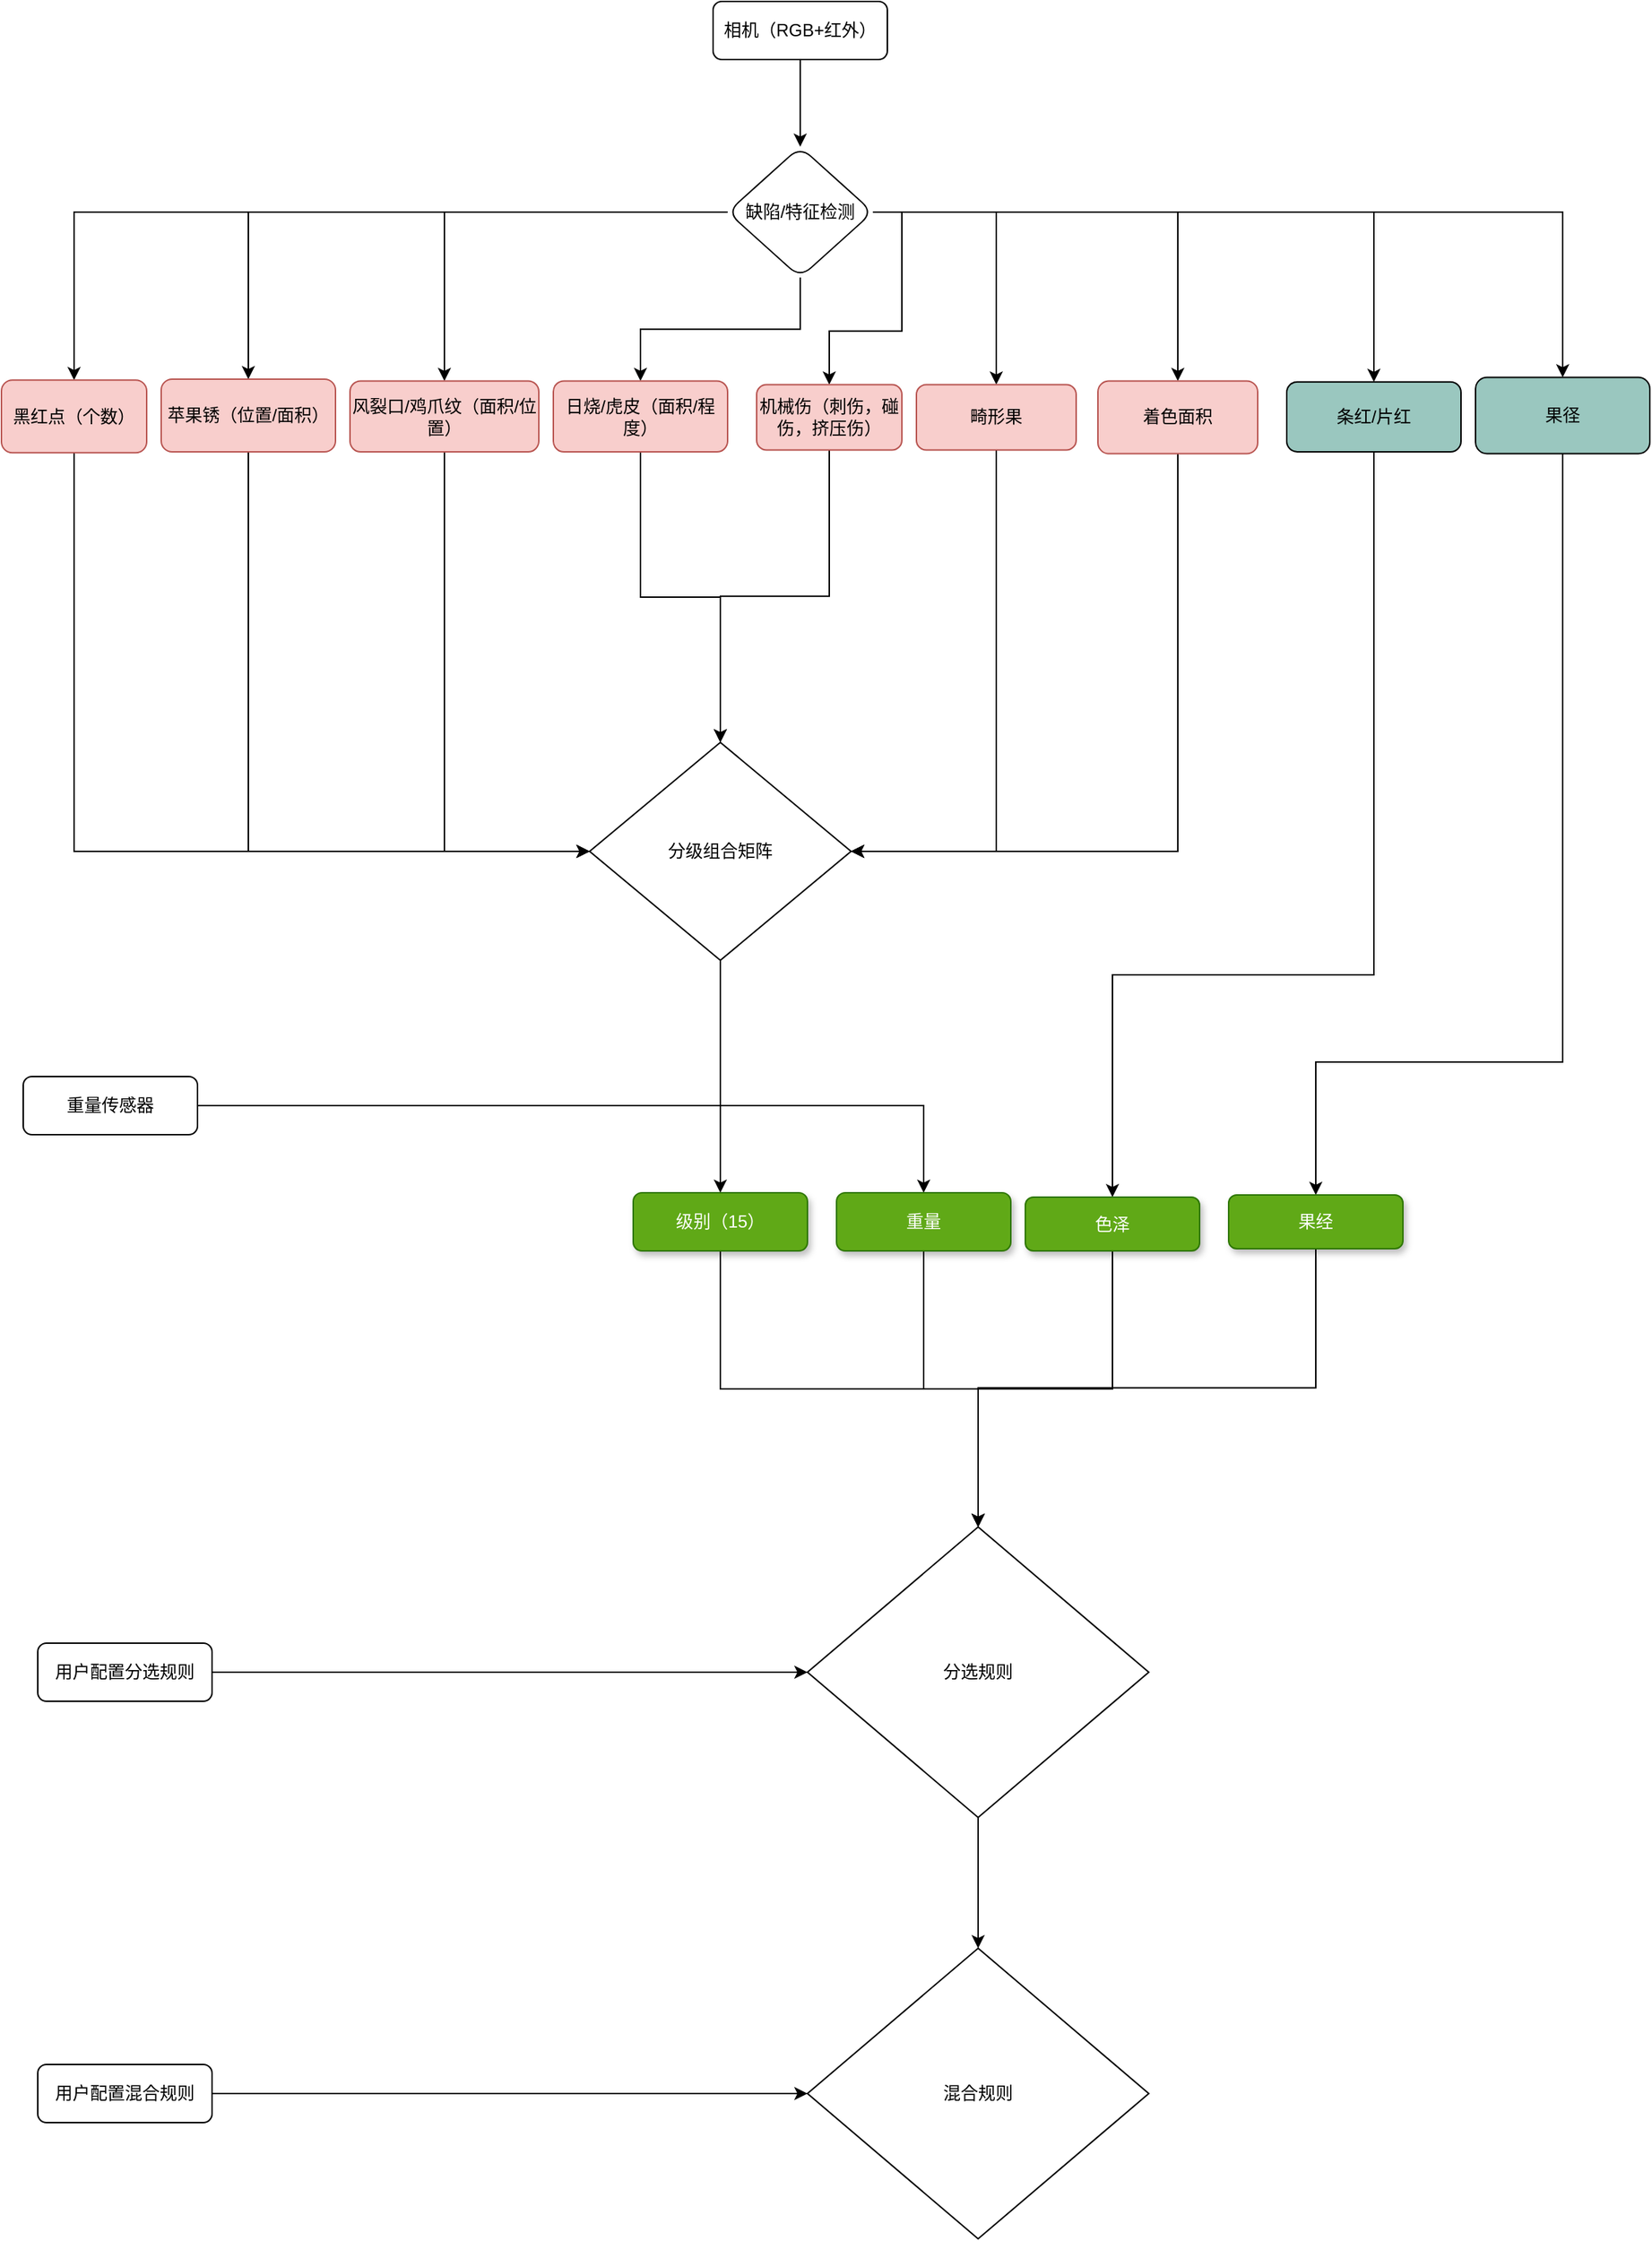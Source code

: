 <mxfile version="13.6.5" type="github">
  <diagram id="C5RBs43oDa-KdzZeNtuy" name="Page-1">
    <mxGraphModel dx="2066" dy="1163" grid="1" gridSize="10" guides="1" tooltips="1" connect="1" arrows="1" fold="1" page="1" pageScale="1" pageWidth="1169" pageHeight="827" math="0" shadow="0">
      <root>
        <mxCell id="WIyWlLk6GJQsqaUBKTNV-0" />
        <mxCell id="WIyWlLk6GJQsqaUBKTNV-1" parent="WIyWlLk6GJQsqaUBKTNV-0" />
        <mxCell id="UW98S7ijKTjuYcUrlLJn-1" value="" style="edgeStyle=orthogonalEdgeStyle;rounded=0;orthogonalLoop=1;jettySize=auto;html=1;" edge="1" parent="WIyWlLk6GJQsqaUBKTNV-1" source="WIyWlLk6GJQsqaUBKTNV-3" target="UW98S7ijKTjuYcUrlLJn-0">
          <mxGeometry relative="1" as="geometry" />
        </mxCell>
        <mxCell id="WIyWlLk6GJQsqaUBKTNV-3" value="相机（RGB+红外）" style="rounded=1;whiteSpace=wrap;html=1;fontSize=12;glass=0;strokeWidth=1;shadow=0;" parent="WIyWlLk6GJQsqaUBKTNV-1" vertex="1">
          <mxGeometry x="515" y="30" width="120" height="40" as="geometry" />
        </mxCell>
        <mxCell id="UW98S7ijKTjuYcUrlLJn-3" value="" style="edgeStyle=orthogonalEdgeStyle;rounded=0;orthogonalLoop=1;jettySize=auto;html=1;" edge="1" parent="WIyWlLk6GJQsqaUBKTNV-1" source="UW98S7ijKTjuYcUrlLJn-0" target="UW98S7ijKTjuYcUrlLJn-2">
          <mxGeometry relative="1" as="geometry" />
        </mxCell>
        <mxCell id="UW98S7ijKTjuYcUrlLJn-5" value="" style="edgeStyle=orthogonalEdgeStyle;rounded=0;orthogonalLoop=1;jettySize=auto;html=1;exitX=0;exitY=0.5;exitDx=0;exitDy=0;" edge="1" parent="WIyWlLk6GJQsqaUBKTNV-1" source="UW98S7ijKTjuYcUrlLJn-0" target="UW98S7ijKTjuYcUrlLJn-4">
          <mxGeometry relative="1" as="geometry" />
        </mxCell>
        <mxCell id="UW98S7ijKTjuYcUrlLJn-11" style="edgeStyle=orthogonalEdgeStyle;rounded=0;orthogonalLoop=1;jettySize=auto;html=1;exitX=1;exitY=0.5;exitDx=0;exitDy=0;" edge="1" parent="WIyWlLk6GJQsqaUBKTNV-1" source="UW98S7ijKTjuYcUrlLJn-0" target="UW98S7ijKTjuYcUrlLJn-12">
          <mxGeometry relative="1" as="geometry">
            <mxPoint x="745" y="330" as="targetPoint" />
          </mxGeometry>
        </mxCell>
        <mxCell id="UW98S7ijKTjuYcUrlLJn-13" style="edgeStyle=orthogonalEdgeStyle;rounded=0;orthogonalLoop=1;jettySize=auto;html=1;exitX=1;exitY=0.5;exitDx=0;exitDy=0;entryX=0.5;entryY=0;entryDx=0;entryDy=0;" edge="1" parent="WIyWlLk6GJQsqaUBKTNV-1" source="UW98S7ijKTjuYcUrlLJn-0" target="UW98S7ijKTjuYcUrlLJn-14">
          <mxGeometry relative="1" as="geometry">
            <mxPoint x="815" y="360" as="targetPoint" />
          </mxGeometry>
        </mxCell>
        <mxCell id="UW98S7ijKTjuYcUrlLJn-17" style="edgeStyle=orthogonalEdgeStyle;rounded=0;orthogonalLoop=1;jettySize=auto;html=1;entryX=0.5;entryY=0;entryDx=0;entryDy=0;" edge="1" parent="WIyWlLk6GJQsqaUBKTNV-1" source="UW98S7ijKTjuYcUrlLJn-0" target="UW98S7ijKTjuYcUrlLJn-18">
          <mxGeometry relative="1" as="geometry">
            <mxPoint x="655" y="360" as="targetPoint" />
          </mxGeometry>
        </mxCell>
        <mxCell id="UW98S7ijKTjuYcUrlLJn-20" style="edgeStyle=orthogonalEdgeStyle;rounded=0;orthogonalLoop=1;jettySize=auto;html=1;exitX=1;exitY=0.5;exitDx=0;exitDy=0;" edge="1" parent="WIyWlLk6GJQsqaUBKTNV-1" source="UW98S7ijKTjuYcUrlLJn-0" target="UW98S7ijKTjuYcUrlLJn-19">
          <mxGeometry relative="1" as="geometry" />
        </mxCell>
        <mxCell id="UW98S7ijKTjuYcUrlLJn-23" style="edgeStyle=orthogonalEdgeStyle;rounded=0;orthogonalLoop=1;jettySize=auto;html=1;" edge="1" parent="WIyWlLk6GJQsqaUBKTNV-1" source="UW98S7ijKTjuYcUrlLJn-0" target="UW98S7ijKTjuYcUrlLJn-22">
          <mxGeometry relative="1" as="geometry" />
        </mxCell>
        <mxCell id="UW98S7ijKTjuYcUrlLJn-24" style="edgeStyle=orthogonalEdgeStyle;rounded=0;orthogonalLoop=1;jettySize=auto;html=1;exitX=0.5;exitY=1;exitDx=0;exitDy=0;" edge="1" parent="WIyWlLk6GJQsqaUBKTNV-1" source="UW98S7ijKTjuYcUrlLJn-0" target="UW98S7ijKTjuYcUrlLJn-9">
          <mxGeometry relative="1" as="geometry" />
        </mxCell>
        <mxCell id="UW98S7ijKTjuYcUrlLJn-25" style="edgeStyle=orthogonalEdgeStyle;rounded=0;orthogonalLoop=1;jettySize=auto;html=1;exitX=0;exitY=0.5;exitDx=0;exitDy=0;" edge="1" parent="WIyWlLk6GJQsqaUBKTNV-1" source="UW98S7ijKTjuYcUrlLJn-0" target="UW98S7ijKTjuYcUrlLJn-6">
          <mxGeometry relative="1" as="geometry" />
        </mxCell>
        <mxCell id="UW98S7ijKTjuYcUrlLJn-0" value="缺陷/特征检测" style="rhombus;whiteSpace=wrap;html=1;rounded=1;shadow=0;strokeWidth=1;glass=0;" vertex="1" parent="WIyWlLk6GJQsqaUBKTNV-1">
          <mxGeometry x="525" y="130" width="100" height="90" as="geometry" />
        </mxCell>
        <mxCell id="UW98S7ijKTjuYcUrlLJn-28" style="edgeStyle=orthogonalEdgeStyle;rounded=0;orthogonalLoop=1;jettySize=auto;html=1;entryX=0;entryY=0.5;entryDx=0;entryDy=0;exitX=0.5;exitY=1;exitDx=0;exitDy=0;" edge="1" parent="WIyWlLk6GJQsqaUBKTNV-1" source="UW98S7ijKTjuYcUrlLJn-2" target="UW98S7ijKTjuYcUrlLJn-26">
          <mxGeometry relative="1" as="geometry" />
        </mxCell>
        <mxCell id="UW98S7ijKTjuYcUrlLJn-2" value="黑红点（个数）" style="whiteSpace=wrap;html=1;rounded=1;shadow=0;strokeWidth=1;glass=0;fillColor=#f8cecc;strokeColor=#b85450;" vertex="1" parent="WIyWlLk6GJQsqaUBKTNV-1">
          <mxGeometry x="25" y="290.63" width="100" height="50" as="geometry" />
        </mxCell>
        <mxCell id="UW98S7ijKTjuYcUrlLJn-29" style="edgeStyle=orthogonalEdgeStyle;rounded=0;orthogonalLoop=1;jettySize=auto;html=1;entryX=0;entryY=0.5;entryDx=0;entryDy=0;exitX=0.5;exitY=1;exitDx=0;exitDy=0;" edge="1" parent="WIyWlLk6GJQsqaUBKTNV-1" source="UW98S7ijKTjuYcUrlLJn-4" target="UW98S7ijKTjuYcUrlLJn-26">
          <mxGeometry relative="1" as="geometry" />
        </mxCell>
        <mxCell id="UW98S7ijKTjuYcUrlLJn-4" value="苹果锈（位置/面积）" style="whiteSpace=wrap;html=1;rounded=1;shadow=0;strokeWidth=1;glass=0;fillColor=#f8cecc;strokeColor=#b85450;" vertex="1" parent="WIyWlLk6GJQsqaUBKTNV-1">
          <mxGeometry x="135" y="290" width="120" height="50" as="geometry" />
        </mxCell>
        <mxCell id="UW98S7ijKTjuYcUrlLJn-30" style="edgeStyle=orthogonalEdgeStyle;rounded=0;orthogonalLoop=1;jettySize=auto;html=1;exitX=0.5;exitY=1;exitDx=0;exitDy=0;entryX=0;entryY=0.5;entryDx=0;entryDy=0;" edge="1" parent="WIyWlLk6GJQsqaUBKTNV-1" source="UW98S7ijKTjuYcUrlLJn-6" target="UW98S7ijKTjuYcUrlLJn-26">
          <mxGeometry relative="1" as="geometry" />
        </mxCell>
        <mxCell id="UW98S7ijKTjuYcUrlLJn-6" value="风裂口/鸡爪纹（面积/位置）" style="whiteSpace=wrap;html=1;rounded=1;shadow=0;strokeWidth=1;glass=0;fillColor=#f8cecc;strokeColor=#b85450;" vertex="1" parent="WIyWlLk6GJQsqaUBKTNV-1">
          <mxGeometry x="265" y="291.25" width="130" height="48.75" as="geometry" />
        </mxCell>
        <mxCell id="UW98S7ijKTjuYcUrlLJn-31" style="edgeStyle=orthogonalEdgeStyle;rounded=0;orthogonalLoop=1;jettySize=auto;html=1;exitX=0.5;exitY=1;exitDx=0;exitDy=0;" edge="1" parent="WIyWlLk6GJQsqaUBKTNV-1" source="UW98S7ijKTjuYcUrlLJn-9" target="UW98S7ijKTjuYcUrlLJn-26">
          <mxGeometry relative="1" as="geometry" />
        </mxCell>
        <mxCell id="UW98S7ijKTjuYcUrlLJn-9" value="日烧/虎皮（面积/程度）" style="whiteSpace=wrap;html=1;rounded=1;shadow=0;strokeWidth=1;glass=0;fillColor=#f8cecc;strokeColor=#b85450;" vertex="1" parent="WIyWlLk6GJQsqaUBKTNV-1">
          <mxGeometry x="405" y="291.25" width="120" height="48.75" as="geometry" />
        </mxCell>
        <mxCell id="UW98S7ijKTjuYcUrlLJn-32" style="edgeStyle=orthogonalEdgeStyle;rounded=0;orthogonalLoop=1;jettySize=auto;html=1;exitX=0.5;exitY=1;exitDx=0;exitDy=0;entryX=0.5;entryY=0;entryDx=0;entryDy=0;" edge="1" parent="WIyWlLk6GJQsqaUBKTNV-1" source="UW98S7ijKTjuYcUrlLJn-12" target="UW98S7ijKTjuYcUrlLJn-26">
          <mxGeometry relative="1" as="geometry">
            <mxPoint x="510" y="510" as="targetPoint" />
          </mxGeometry>
        </mxCell>
        <mxCell id="UW98S7ijKTjuYcUrlLJn-12" value="机械伤（刺伤，碰伤，挤压伤）" style="whiteSpace=wrap;html=1;rounded=1;shadow=0;strokeWidth=1;glass=0;fillColor=#f8cecc;strokeColor=#b85450;" vertex="1" parent="WIyWlLk6GJQsqaUBKTNV-1">
          <mxGeometry x="545" y="293.75" width="100" height="45" as="geometry" />
        </mxCell>
        <mxCell id="UW98S7ijKTjuYcUrlLJn-34" style="edgeStyle=orthogonalEdgeStyle;rounded=0;orthogonalLoop=1;jettySize=auto;html=1;entryX=1;entryY=0.5;entryDx=0;entryDy=0;exitX=0.5;exitY=1;exitDx=0;exitDy=0;" edge="1" parent="WIyWlLk6GJQsqaUBKTNV-1" source="UW98S7ijKTjuYcUrlLJn-14" target="UW98S7ijKTjuYcUrlLJn-26">
          <mxGeometry relative="1" as="geometry" />
        </mxCell>
        <mxCell id="UW98S7ijKTjuYcUrlLJn-14" value="畸形果" style="whiteSpace=wrap;html=1;rounded=1;shadow=0;strokeWidth=1;glass=0;fillColor=#f8cecc;strokeColor=#b85450;" vertex="1" parent="WIyWlLk6GJQsqaUBKTNV-1">
          <mxGeometry x="655" y="293.75" width="110" height="45" as="geometry" />
        </mxCell>
        <mxCell id="UW98S7ijKTjuYcUrlLJn-35" style="edgeStyle=orthogonalEdgeStyle;rounded=0;orthogonalLoop=1;jettySize=auto;html=1;exitX=0.5;exitY=1;exitDx=0;exitDy=0;entryX=1;entryY=0.5;entryDx=0;entryDy=0;" edge="1" parent="WIyWlLk6GJQsqaUBKTNV-1" source="UW98S7ijKTjuYcUrlLJn-19" target="UW98S7ijKTjuYcUrlLJn-26">
          <mxGeometry relative="1" as="geometry" />
        </mxCell>
        <mxCell id="UW98S7ijKTjuYcUrlLJn-55" style="edgeStyle=orthogonalEdgeStyle;rounded=0;orthogonalLoop=1;jettySize=auto;html=1;exitX=0.5;exitY=1;exitDx=0;exitDy=0;" edge="1" parent="WIyWlLk6GJQsqaUBKTNV-1" source="UW98S7ijKTjuYcUrlLJn-18" target="UW98S7ijKTjuYcUrlLJn-46">
          <mxGeometry relative="1" as="geometry">
            <Array as="points">
              <mxPoint x="970" y="700" />
              <mxPoint x="790" y="700" />
            </Array>
          </mxGeometry>
        </mxCell>
        <mxCell id="UW98S7ijKTjuYcUrlLJn-18" value="条红/片红" style="whiteSpace=wrap;html=1;rounded=1;shadow=0;strokeWidth=1;glass=0;fillColor=#9AC7BF;" vertex="1" parent="WIyWlLk6GJQsqaUBKTNV-1">
          <mxGeometry x="910" y="291.88" width="120" height="48.12" as="geometry" />
        </mxCell>
        <mxCell id="UW98S7ijKTjuYcUrlLJn-36" style="edgeStyle=orthogonalEdgeStyle;rounded=0;orthogonalLoop=1;jettySize=auto;html=1;exitX=0.5;exitY=1;exitDx=0;exitDy=0;entryX=1;entryY=0.5;entryDx=0;entryDy=0;" edge="1" parent="WIyWlLk6GJQsqaUBKTNV-1" source="UW98S7ijKTjuYcUrlLJn-19" target="UW98S7ijKTjuYcUrlLJn-26">
          <mxGeometry relative="1" as="geometry" />
        </mxCell>
        <mxCell id="UW98S7ijKTjuYcUrlLJn-56" style="edgeStyle=orthogonalEdgeStyle;rounded=0;orthogonalLoop=1;jettySize=auto;html=1;exitX=0.5;exitY=1;exitDx=0;exitDy=0;" edge="1" parent="WIyWlLk6GJQsqaUBKTNV-1" source="UW98S7ijKTjuYcUrlLJn-22" target="UW98S7ijKTjuYcUrlLJn-54">
          <mxGeometry relative="1" as="geometry">
            <Array as="points">
              <mxPoint x="1100" y="760" />
              <mxPoint x="930" y="760" />
            </Array>
          </mxGeometry>
        </mxCell>
        <mxCell id="UW98S7ijKTjuYcUrlLJn-22" value="果径" style="whiteSpace=wrap;html=1;rounded=1;shadow=0;strokeWidth=1;glass=0;fillColor=#9AC7BF;" vertex="1" parent="WIyWlLk6GJQsqaUBKTNV-1">
          <mxGeometry x="1040" y="288.75" width="120" height="52.5" as="geometry" />
        </mxCell>
        <mxCell id="UW98S7ijKTjuYcUrlLJn-45" value="" style="edgeStyle=orthogonalEdgeStyle;rounded=0;orthogonalLoop=1;jettySize=auto;html=1;" edge="1" parent="WIyWlLk6GJQsqaUBKTNV-1" source="UW98S7ijKTjuYcUrlLJn-26" target="UW98S7ijKTjuYcUrlLJn-44">
          <mxGeometry relative="1" as="geometry" />
        </mxCell>
        <mxCell id="UW98S7ijKTjuYcUrlLJn-26" value="分级组合矩阵" style="rhombus;whiteSpace=wrap;html=1;" vertex="1" parent="WIyWlLk6GJQsqaUBKTNV-1">
          <mxGeometry x="430" y="540" width="180" height="150" as="geometry" />
        </mxCell>
        <mxCell id="UW98S7ijKTjuYcUrlLJn-19" value="着色面积" style="whiteSpace=wrap;html=1;rounded=1;shadow=0;strokeWidth=1;glass=0;fillColor=#f8cecc;strokeColor=#b85450;" vertex="1" parent="WIyWlLk6GJQsqaUBKTNV-1">
          <mxGeometry x="780" y="291.25" width="110" height="50" as="geometry" />
        </mxCell>
        <mxCell id="UW98S7ijKTjuYcUrlLJn-40" style="edgeStyle=orthogonalEdgeStyle;rounded=0;orthogonalLoop=1;jettySize=auto;html=1;entryX=0.5;entryY=0;entryDx=0;entryDy=0;" edge="1" parent="WIyWlLk6GJQsqaUBKTNV-1" source="UW98S7ijKTjuYcUrlLJn-39" target="UW98S7ijKTjuYcUrlLJn-42">
          <mxGeometry relative="1" as="geometry">
            <mxPoint x="460" y="720" as="targetPoint" />
          </mxGeometry>
        </mxCell>
        <mxCell id="UW98S7ijKTjuYcUrlLJn-39" value="重量传感器" style="rounded=1;whiteSpace=wrap;html=1;fontSize=12;glass=0;strokeWidth=1;shadow=0;" vertex="1" parent="WIyWlLk6GJQsqaUBKTNV-1">
          <mxGeometry x="40" y="770" width="120" height="40" as="geometry" />
        </mxCell>
        <mxCell id="UW98S7ijKTjuYcUrlLJn-52" style="edgeStyle=orthogonalEdgeStyle;rounded=0;orthogonalLoop=1;jettySize=auto;html=1;" edge="1" parent="WIyWlLk6GJQsqaUBKTNV-1" source="UW98S7ijKTjuYcUrlLJn-41" target="UW98S7ijKTjuYcUrlLJn-48">
          <mxGeometry relative="1" as="geometry" />
        </mxCell>
        <mxCell id="UW98S7ijKTjuYcUrlLJn-41" value="用户配置分选规则" style="rounded=1;whiteSpace=wrap;html=1;fontSize=12;glass=0;strokeWidth=1;shadow=0;" vertex="1" parent="WIyWlLk6GJQsqaUBKTNV-1">
          <mxGeometry x="50" y="1160" width="120" height="40" as="geometry" />
        </mxCell>
        <mxCell id="UW98S7ijKTjuYcUrlLJn-50" style="edgeStyle=orthogonalEdgeStyle;rounded=0;orthogonalLoop=1;jettySize=auto;html=1;exitX=0.5;exitY=1;exitDx=0;exitDy=0;entryX=0.5;entryY=0;entryDx=0;entryDy=0;" edge="1" parent="WIyWlLk6GJQsqaUBKTNV-1" source="UW98S7ijKTjuYcUrlLJn-42" target="UW98S7ijKTjuYcUrlLJn-48">
          <mxGeometry relative="1" as="geometry">
            <mxPoint x="680" y="1050" as="targetPoint" />
          </mxGeometry>
        </mxCell>
        <mxCell id="UW98S7ijKTjuYcUrlLJn-42" value="重量" style="rounded=1;whiteSpace=wrap;html=1;fontSize=12;glass=0;strokeWidth=1;shadow=1;sketch=0;fillColor=#60a917;strokeColor=#2D7600;fontColor=#ffffff;" vertex="1" parent="WIyWlLk6GJQsqaUBKTNV-1">
          <mxGeometry x="600" y="850" width="120" height="40" as="geometry" />
        </mxCell>
        <mxCell id="UW98S7ijKTjuYcUrlLJn-49" style="edgeStyle=orthogonalEdgeStyle;rounded=0;orthogonalLoop=1;jettySize=auto;html=1;exitX=0.5;exitY=1;exitDx=0;exitDy=0;" edge="1" parent="WIyWlLk6GJQsqaUBKTNV-1" source="UW98S7ijKTjuYcUrlLJn-44" target="UW98S7ijKTjuYcUrlLJn-48">
          <mxGeometry relative="1" as="geometry" />
        </mxCell>
        <mxCell id="UW98S7ijKTjuYcUrlLJn-44" value="级别（15）" style="whiteSpace=wrap;html=1;rounded=1;glass=0;shadow=1;sketch=0;fillColor=#60a917;strokeColor=#2D7600;fontColor=#ffffff;" vertex="1" parent="WIyWlLk6GJQsqaUBKTNV-1">
          <mxGeometry x="460" y="850" width="120" height="40" as="geometry" />
        </mxCell>
        <mxCell id="UW98S7ijKTjuYcUrlLJn-51" style="edgeStyle=orthogonalEdgeStyle;rounded=0;orthogonalLoop=1;jettySize=auto;html=1;exitX=0.5;exitY=1;exitDx=0;exitDy=0;" edge="1" parent="WIyWlLk6GJQsqaUBKTNV-1" source="UW98S7ijKTjuYcUrlLJn-46" target="UW98S7ijKTjuYcUrlLJn-48">
          <mxGeometry relative="1" as="geometry" />
        </mxCell>
        <mxCell id="UW98S7ijKTjuYcUrlLJn-46" value="色泽" style="whiteSpace=wrap;html=1;rounded=1;shadow=1;strokeWidth=1;glass=0;sketch=0;fillColor=#60a917;strokeColor=#2D7600;fontColor=#ffffff;" vertex="1" parent="WIyWlLk6GJQsqaUBKTNV-1">
          <mxGeometry x="730" y="853" width="120" height="37" as="geometry" />
        </mxCell>
        <mxCell id="UW98S7ijKTjuYcUrlLJn-62" style="edgeStyle=orthogonalEdgeStyle;rounded=0;orthogonalLoop=1;jettySize=auto;html=1;" edge="1" parent="WIyWlLk6GJQsqaUBKTNV-1" source="UW98S7ijKTjuYcUrlLJn-48" target="UW98S7ijKTjuYcUrlLJn-61">
          <mxGeometry relative="1" as="geometry" />
        </mxCell>
        <mxCell id="UW98S7ijKTjuYcUrlLJn-48" value="分选规则" style="rhombus;whiteSpace=wrap;html=1;" vertex="1" parent="WIyWlLk6GJQsqaUBKTNV-1">
          <mxGeometry x="580" y="1080" width="235" height="200" as="geometry" />
        </mxCell>
        <mxCell id="UW98S7ijKTjuYcUrlLJn-57" style="edgeStyle=orthogonalEdgeStyle;rounded=0;orthogonalLoop=1;jettySize=auto;html=1;exitX=0.5;exitY=1;exitDx=0;exitDy=0;entryX=0.5;entryY=0;entryDx=0;entryDy=0;" edge="1" parent="WIyWlLk6GJQsqaUBKTNV-1" source="UW98S7ijKTjuYcUrlLJn-54" target="UW98S7ijKTjuYcUrlLJn-48">
          <mxGeometry relative="1" as="geometry" />
        </mxCell>
        <mxCell id="UW98S7ijKTjuYcUrlLJn-54" value="果经" style="whiteSpace=wrap;html=1;rounded=1;shadow=1;strokeWidth=1;glass=0;sketch=0;fillColor=#60a917;strokeColor=#2D7600;fontColor=#ffffff;" vertex="1" parent="WIyWlLk6GJQsqaUBKTNV-1">
          <mxGeometry x="870" y="851.5" width="120" height="37" as="geometry" />
        </mxCell>
        <mxCell id="UW98S7ijKTjuYcUrlLJn-60" style="edgeStyle=orthogonalEdgeStyle;rounded=0;orthogonalLoop=1;jettySize=auto;html=1;" edge="1" parent="WIyWlLk6GJQsqaUBKTNV-1" source="UW98S7ijKTjuYcUrlLJn-59" target="UW98S7ijKTjuYcUrlLJn-61">
          <mxGeometry relative="1" as="geometry">
            <mxPoint x="570" y="1420" as="targetPoint" />
          </mxGeometry>
        </mxCell>
        <mxCell id="UW98S7ijKTjuYcUrlLJn-59" value="用户配置混合规则" style="rounded=1;whiteSpace=wrap;html=1;fontSize=12;glass=0;strokeWidth=1;shadow=0;" vertex="1" parent="WIyWlLk6GJQsqaUBKTNV-1">
          <mxGeometry x="50" y="1450" width="120" height="40" as="geometry" />
        </mxCell>
        <mxCell id="UW98S7ijKTjuYcUrlLJn-61" value="混合规则" style="rhombus;whiteSpace=wrap;html=1;" vertex="1" parent="WIyWlLk6GJQsqaUBKTNV-1">
          <mxGeometry x="580" y="1370" width="235" height="200" as="geometry" />
        </mxCell>
      </root>
    </mxGraphModel>
  </diagram>
</mxfile>
